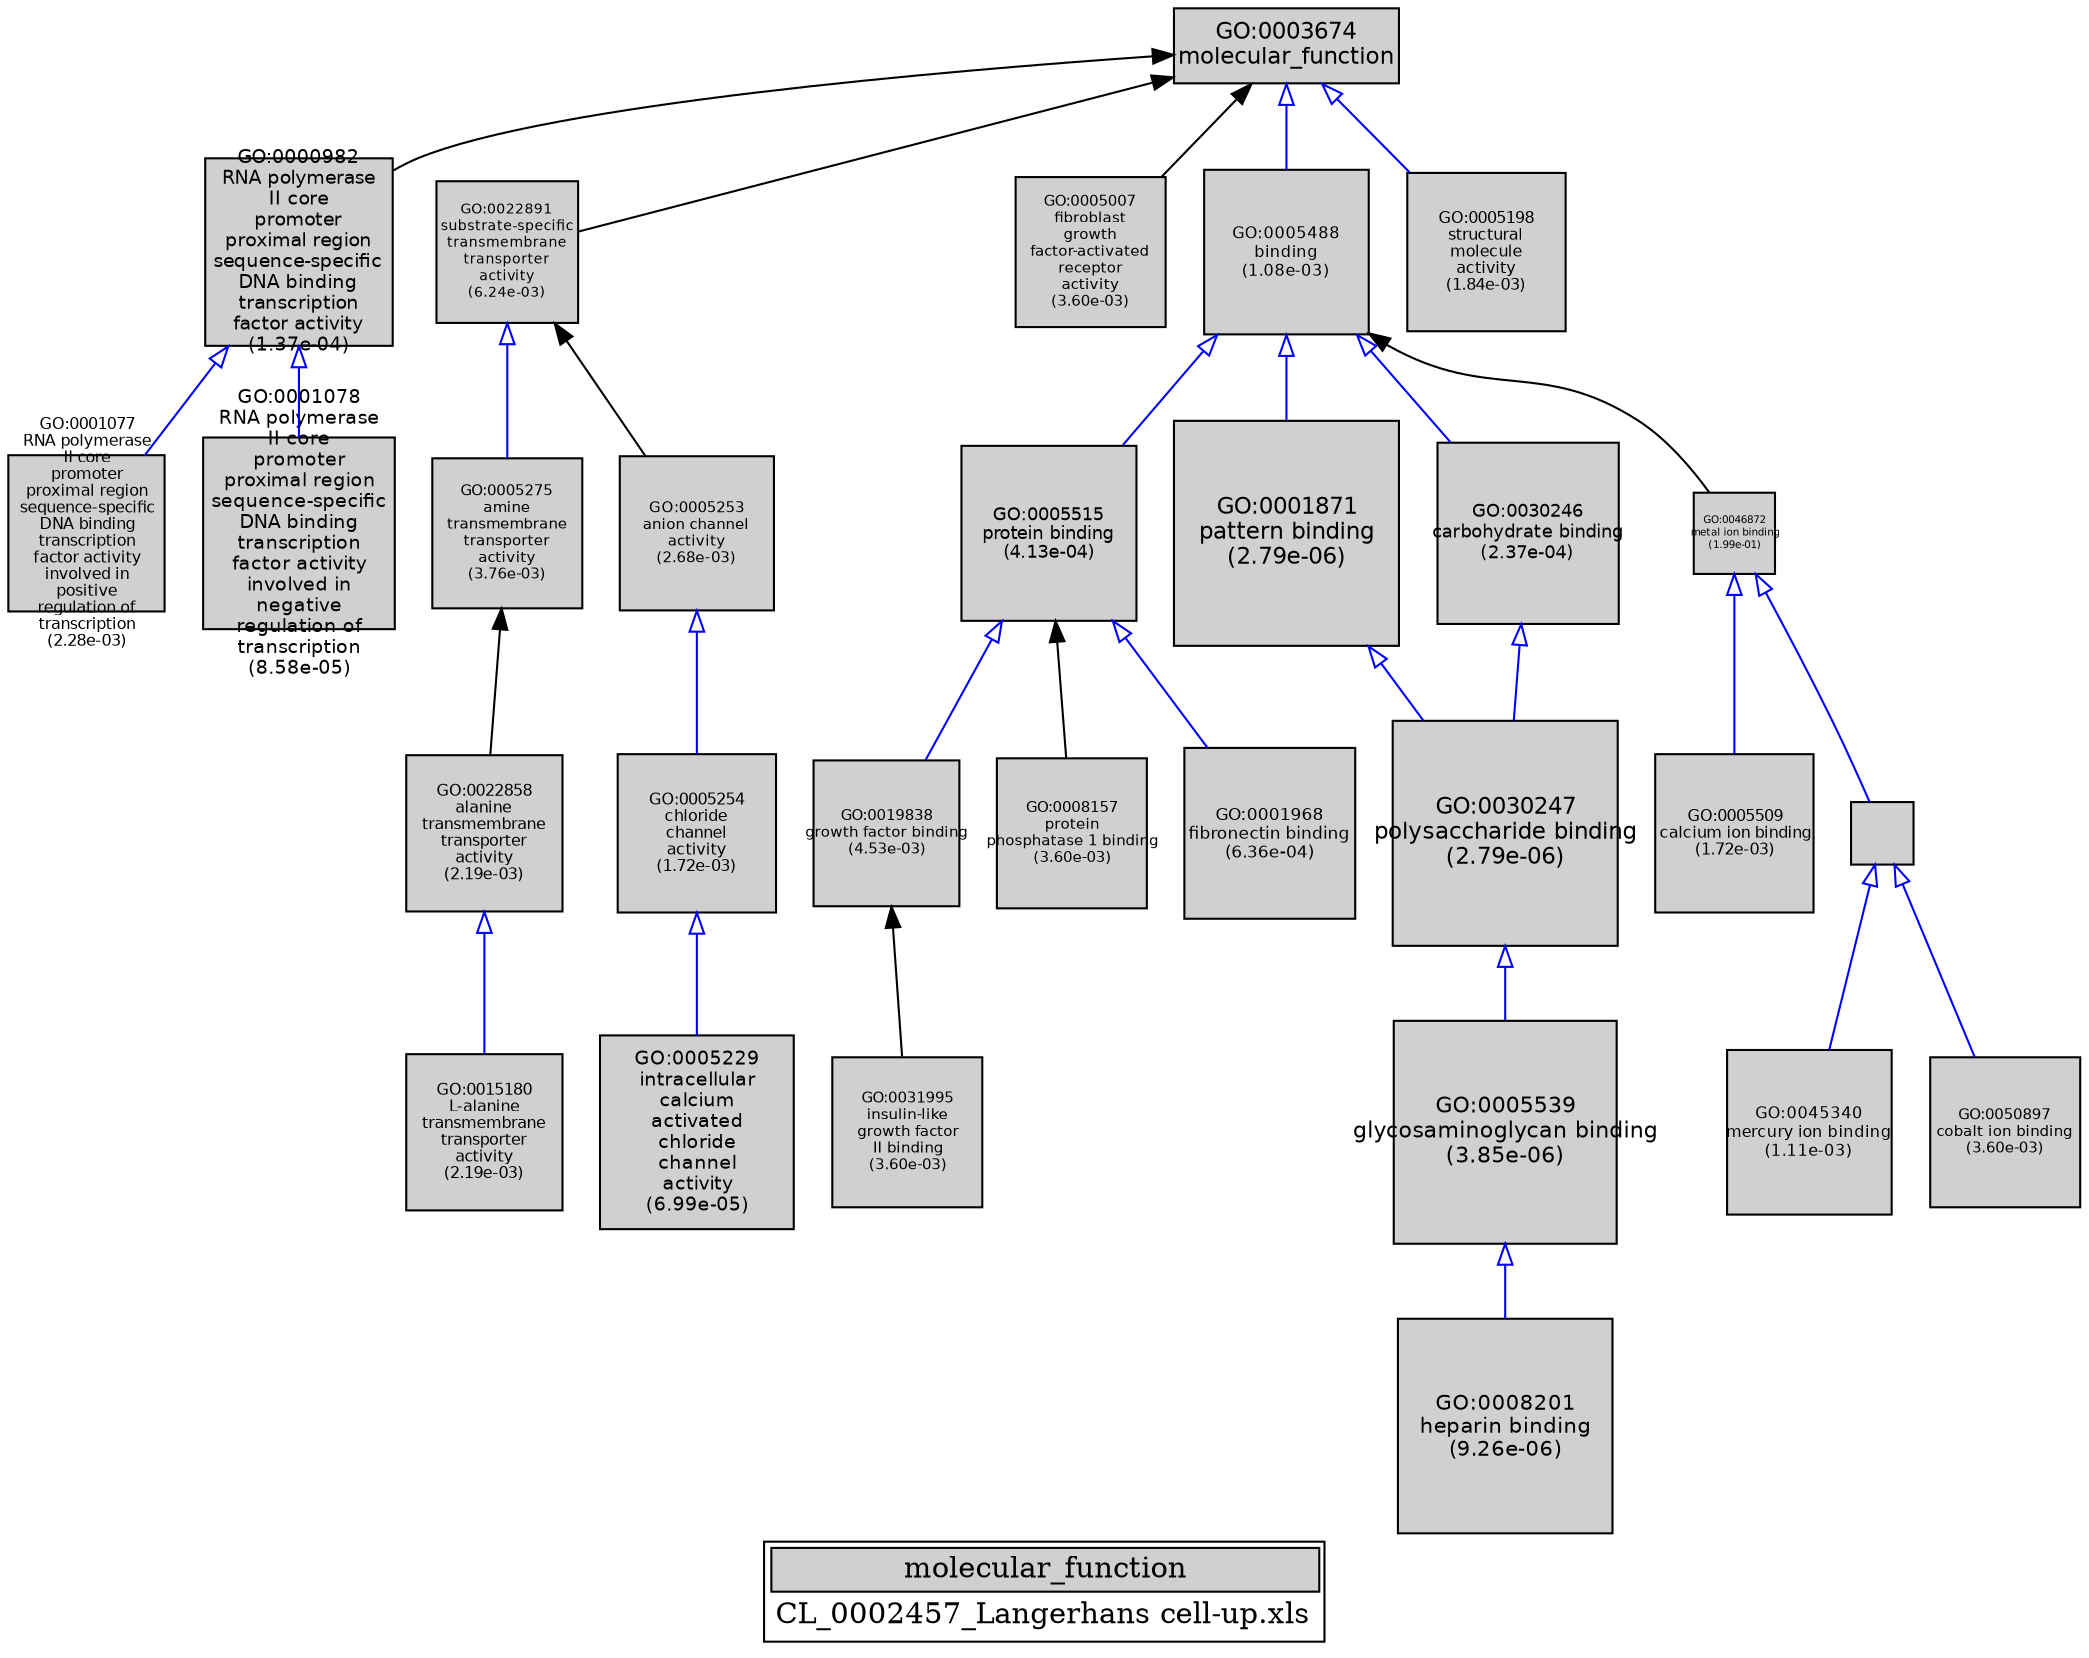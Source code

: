 digraph "molecular_function" {
graph [ bgcolor = "#FFFFFF", label = <<TABLE COLOR="black" BGCOLOR="white"><TR><TD COLSPAN="2" BGCOLOR="#D0D0D0"><FONT COLOR="black">molecular_function</FONT></TD></TR><TR><TD BORDER="0">CL_0002457_Langerhans cell-up.xls</TD></TR></TABLE>> ];
node [ fontname = "Helvetica" ];

subgraph "nodes" {

node [ style = "filled", fixedsize = "true", width = 1, shape = "box", fontsize = 9, fillcolor = "#D0D0D0", fontcolor = "black", color = "black" ];

"GO:0005509" [ URL = "#GO:0005509", label = <<TABLE BORDER="0"><TR><TD>GO:0005509<BR/>calcium ion binding<BR/>(1.72e-03)</TD></TR></TABLE>>, width = 1.06054751264, shape = "box", fontsize = 7.63594209102, height = 1.06054751264 ];
"GO:0003674" [ URL = "#GO:0003674", label = <<TABLE BORDER="0"><TR><TD>GO:0003674<BR/>molecular_function</TD></TR></TABLE>>, width = 1.5, shape = "box", fontsize = 10.8 ];
"GO:0005515" [ URL = "#GO:0005515", label = <<TABLE BORDER="0"><TR><TD>GO:0005515<BR/>protein binding<BR/>(4.13e-04)</TD></TR></TABLE>>, width = 1.17244077644, shape = "box", fontsize = 8.44157359038, height = 1.17244077644 ];
"GO:0015180" [ URL = "#GO:0015180", label = <<TABLE BORDER="0"><TR><TD>GO:0015180<BR/>L-alanine<BR/>transmembrane<BR/>transporter<BR/>activity<BR/>(2.19e-03)</TD></TR></TABLE>>, width = 1.04062383457, shape = "box", fontsize = 7.49249160888, height = 1.04062383457 ];
"GO:0005275" [ URL = "#GO:0005275", label = <<TABLE BORDER="0"><TR><TD>GO:0005275<BR/>amine<BR/>transmembrane<BR/>transporter<BR/>activity<BR/>(3.76e-03)</TD></TR></TABLE>>, width = 0.993949186432, shape = "box", fontsize = 7.15643414231, height = 0.993949186432 ];
"GO:0001871" [ URL = "#GO:0001871", label = <<TABLE BORDER="0"><TR><TD>GO:0001871<BR/>pattern binding<BR/>(2.79e-06)</TD></TR></TABLE>>, width = 1.5, shape = "box", fontsize = 10.8, height = 1.5 ];
"GO:0000982" [ URL = "#GO:0000982", label = <<TABLE BORDER="0"><TR><TD>GO:0000982<BR/>RNA polymerase<BR/>II core<BR/>promoter<BR/>proximal region<BR/>sequence-specific<BR/>DNA binding<BR/>transcription<BR/>factor activity<BR/>(1.37e-04)</TD></TR></TABLE>>, width = 1.25223414273, shape = "box", fontsize = 9.01608582765, height = 1.25223414273 ];
"GO:0001077" [ URL = "#GO:0001077", label = <<TABLE BORDER="0"><TR><TD>GO:0001077<BR/>RNA polymerase<BR/>II core<BR/>promoter<BR/>proximal region<BR/>sequence-specific<BR/>DNA binding<BR/>transcription<BR/>factor activity<BR/>involved in<BR/>positive<BR/>regulation of<BR/>transcription<BR/>(2.28e-03)</TD></TR></TABLE>>, width = 1.03702938166, shape = "box", fontsize = 7.46661154796, height = 1.03702938166 ];
"GO:0019838" [ URL = "#GO:0019838", label = <<TABLE BORDER="0"><TR><TD>GO:0019838<BR/>growth factor binding<BR/>(4.53e-03)</TD></TR></TABLE>>, width = 0.977341237549, shape = "box", fontsize = 7.03685691035, height = 0.977341237549 ];
"GO:0005254" [ URL = "#GO:0005254", label = <<TABLE BORDER="0"><TR><TD>GO:0005254<BR/>chloride<BR/>channel<BR/>activity<BR/>(1.72e-03)</TD></TR></TABLE>>, width = 1.06066853423, shape = "box", fontsize = 7.63681344645, height = 1.06066853423 ];
"GO:0005253" [ URL = "#GO:0005253", label = <<TABLE BORDER="0"><TR><TD>GO:0005253<BR/>anion channel<BR/>activity<BR/>(2.68e-03)</TD></TR></TABLE>>, width = 1.02320556444, shape = "box", fontsize = 7.367080064, height = 1.02320556444 ];
"GO:0030247" [ URL = "#GO:0030247", label = <<TABLE BORDER="0"><TR><TD>GO:0030247<BR/>polysaccharide binding<BR/>(2.79e-06)</TD></TR></TABLE>>, width = 1.5, shape = "box", fontsize = 10.8, height = 1.5 ];
"GO:0008201" [ URL = "#GO:0008201", label = <<TABLE BORDER="0"><TR><TD>GO:0008201<BR/>heparin binding<BR/>(9.26e-06)</TD></TR></TABLE>>, width = 1.42828234699, shape = "box", fontsize = 10.2836328983, height = 1.42828234699 ];
"GO:0031995" [ URL = "#GO:0031995", label = <<TABLE BORDER="0"><TR><TD>GO:0031995<BR/>insulin-like<BR/>growth factor<BR/>II binding<BR/>(3.60e-03)</TD></TR></TABLE>>, width = 0.997837952553, shape = "box", fontsize = 7.18443325838, height = 0.997837952553 ];
"GO:0046914" [ URL = "#GO:0046914", label = "", width = 0.410588751956, shape = "box", height = 0.410588751956 ];
"GO:0022891" [ URL = "#GO:0022891", label = <<TABLE BORDER="0"><TR><TD>GO:0022891<BR/>substrate-specific<BR/>transmembrane<BR/>transporter<BR/>activity<BR/>(6.24e-03)</TD></TR></TABLE>>, width = 0.948193180862, shape = "box", fontsize = 6.82699090221, height = 0.948193180862 ];
"GO:0005007" [ URL = "#GO:0005007", label = <<TABLE BORDER="0"><TR><TD>GO:0005007<BR/>fibroblast<BR/>growth<BR/>factor-activated<BR/>receptor<BR/>activity<BR/>(3.60e-03)</TD></TR></TABLE>>, width = 0.997837952553, shape = "box", fontsize = 7.18443325838, height = 0.997837952553 ];
"GO:0005488" [ URL = "#GO:0005488", label = <<TABLE BORDER="0"><TR><TD>GO:0005488<BR/>binding<BR/>(1.08e-03)</TD></TR></TABLE>>, width = 1.09859207076, shape = "box", fontsize = 7.90986290947, height = 1.09859207076 ];
"GO:0045340" [ URL = "#GO:0045340", label = <<TABLE BORDER="0"><TR><TD>GO:0045340<BR/>mercury ion binding<BR/>(1.11e-03)</TD></TR></TABLE>>, width = 1.09637826186, shape = "box", fontsize = 7.89392348538, height = 1.09637826186 ];
"GO:0030246" [ URL = "#GO:0030246", label = <<TABLE BORDER="0"><TR><TD>GO:0030246<BR/>carbohydrate binding<BR/>(2.37e-04)</TD></TR></TABLE>>, width = 1.21341363485, shape = "box", fontsize = 8.73657817091, height = 1.21341363485 ];
"GO:0005539" [ URL = "#GO:0005539", label = <<TABLE BORDER="0"><TR><TD>GO:0005539<BR/>glycosaminoglycan binding<BR/>(3.85e-06)</TD></TR></TABLE>>, width = 1.48115313282, shape = "box", fontsize = 10.6643025563, height = 1.48115313282 ];
"GO:0046872" [ URL = "#GO:0046872", label = <<TABLE BORDER="0"><TR><TD>GO:0046872<BR/>metal ion binding<BR/>(1.99e-01)</TD></TR></TABLE>>, width = 0.5408789769, shape = "box", fontsize = 5.0, height = 0.5408789769 ];
"GO:0008157" [ URL = "#GO:0008157", label = <<TABLE BORDER="0"><TR><TD>GO:0008157<BR/>protein<BR/>phosphatase 1 binding<BR/>(3.60e-03)</TD></TR></TABLE>>, width = 0.997837952553, shape = "box", fontsize = 7.18443325838, height = 0.997837952553 ];
"GO:0050897" [ URL = "#GO:0050897", label = <<TABLE BORDER="0"><TR><TD>GO:0050897<BR/>cobalt ion binding<BR/>(3.60e-03)</TD></TR></TABLE>>, width = 0.997837952553, shape = "box", fontsize = 7.18443325838, height = 0.997837952553 ];
"GO:0001968" [ URL = "#GO:0001968", label = <<TABLE BORDER="0"><TR><TD>GO:0001968<BR/>fibronectin binding<BR/>(6.36e-04)</TD></TR></TABLE>>, width = 1.13982030691, shape = "box", fontsize = 8.20670620978, height = 1.13982030691 ];
"GO:0001078" [ URL = "#GO:0001078", label = <<TABLE BORDER="0"><TR><TD>GO:0001078<BR/>RNA polymerase<BR/>II core<BR/>promoter<BR/>proximal region<BR/>sequence-specific<BR/>DNA binding<BR/>transcription<BR/>factor activity<BR/>involved in<BR/>negative<BR/>regulation of<BR/>transcription<BR/>(8.58e-05)</TD></TR></TABLE>>, width = 1.28449260575, shape = "box", fontsize = 9.24834676142, height = 1.28449260575 ];
"GO:0005229" [ URL = "#GO:0005229", label = <<TABLE BORDER="0"><TR><TD>GO:0005229<BR/>intracellular<BR/>calcium<BR/>activated<BR/>chloride<BR/>channel<BR/>activity<BR/>(6.99e-05)</TD></TR></TABLE>>, width = 1.29845702959, shape = "box", fontsize = 9.34889061303, height = 1.29845702959 ];
"GO:0022858" [ URL = "#GO:0022858", label = <<TABLE BORDER="0"><TR><TD>GO:0022858<BR/>alanine<BR/>transmembrane<BR/>transporter<BR/>activity<BR/>(2.19e-03)</TD></TR></TABLE>>, width = 1.04062383457, shape = "box", fontsize = 7.49249160888, height = 1.04062383457 ];
"GO:0005198" [ URL = "#GO:0005198", label = <<TABLE BORDER="0"><TR><TD>GO:0005198<BR/>structural<BR/>molecule<BR/>activity<BR/>(1.84e-03)</TD></TR></TABLE>>, width = 1.05505878701, shape = "box", fontsize = 7.5964232665, height = 1.05505878701 ];
}
subgraph "edges" {


edge [ dir = "back", weight = 1 ];
subgraph "regulates" {


edge [ color = "cyan", arrowtail = "none" ];
subgraph "positive" {


edge [ color = "green", arrowtail = "vee" ];
}
subgraph "negative" {


edge [ color = "red", arrowtail = "tee" ];
}
}
subgraph "part_of" {


edge [ color = "purple", arrowtail = "diamond", weight = 2.5 ];
}
subgraph "is_a" {


edge [ color = "blue", arrowtail = "empty", weight = 5.0 ];
"GO:0046914" -> "GO:0050897";
"GO:0005488" -> "GO:0005515";
"GO:0005515" -> "GO:0019838";
"GO:0046914" -> "GO:0045340";
"GO:0022891" -> "GO:0005275";
"GO:0022858" -> "GO:0015180";
"GO:0005254" -> "GO:0005229";
"GO:0005539" -> "GO:0008201";
"GO:0005488" -> "GO:0030246";
"GO:0000982" -> "GO:0001077";
"GO:0030247" -> "GO:0005539";
"GO:0046872" -> "GO:0005509";
"GO:0030246" -> "GO:0030247";
"GO:0001871" -> "GO:0030247";
"GO:0005488" -> "GO:0001871";
"GO:0000982" -> "GO:0001078";
"GO:0005253" -> "GO:0005254";
"GO:0003674" -> "GO:0005488";
"GO:0046872" -> "GO:0046914";
"GO:0003674" -> "GO:0005198";
"GO:0005515" -> "GO:0001968";
}
"GO:0003674" -> "GO:0022891";
"GO:0005515" -> "GO:0008157";
"GO:0019838" -> "GO:0031995";
"GO:0005488" -> "GO:0046872";
"GO:0003674" -> "GO:0000982";
"GO:0022891" -> "GO:0005253";
"GO:0003674" -> "GO:0005007";
"GO:0005275" -> "GO:0022858";
}
}
